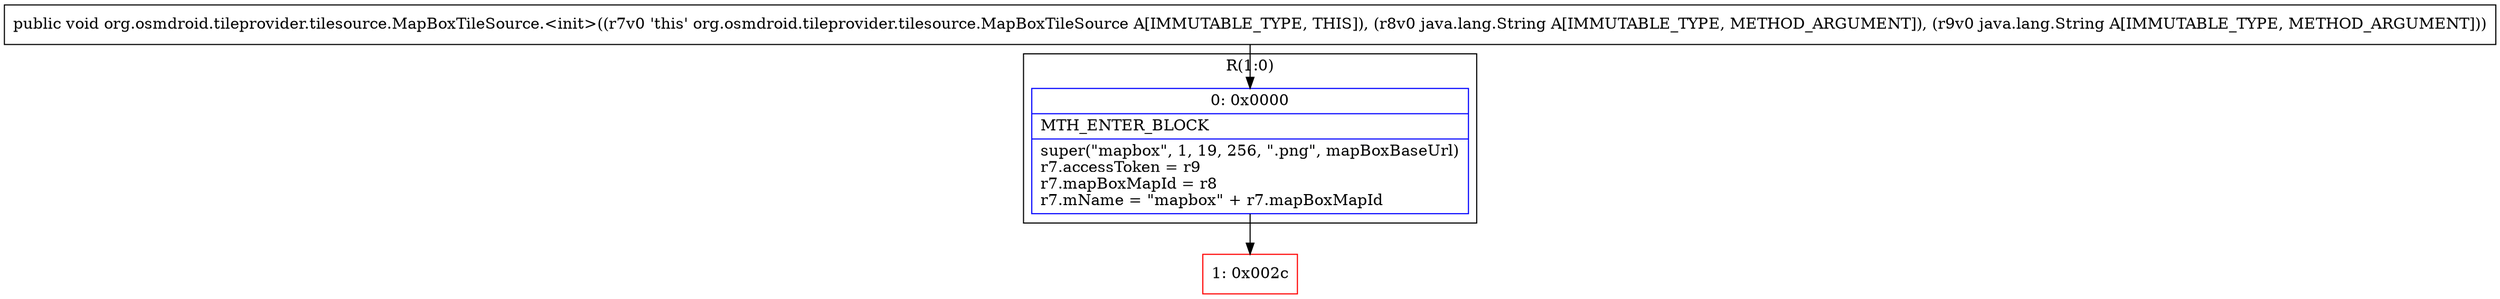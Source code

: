 digraph "CFG fororg.osmdroid.tileprovider.tilesource.MapBoxTileSource.\<init\>(Ljava\/lang\/String;Ljava\/lang\/String;)V" {
subgraph cluster_Region_1388464829 {
label = "R(1:0)";
node [shape=record,color=blue];
Node_0 [shape=record,label="{0\:\ 0x0000|MTH_ENTER_BLOCK\l|super(\"mapbox\", 1, 19, 256, \".png\", mapBoxBaseUrl)\lr7.accessToken = r9\lr7.mapBoxMapId = r8\lr7.mName = \"mapbox\" + r7.mapBoxMapId\l}"];
}
Node_1 [shape=record,color=red,label="{1\:\ 0x002c}"];
MethodNode[shape=record,label="{public void org.osmdroid.tileprovider.tilesource.MapBoxTileSource.\<init\>((r7v0 'this' org.osmdroid.tileprovider.tilesource.MapBoxTileSource A[IMMUTABLE_TYPE, THIS]), (r8v0 java.lang.String A[IMMUTABLE_TYPE, METHOD_ARGUMENT]), (r9v0 java.lang.String A[IMMUTABLE_TYPE, METHOD_ARGUMENT])) }"];
MethodNode -> Node_0;
Node_0 -> Node_1;
}

